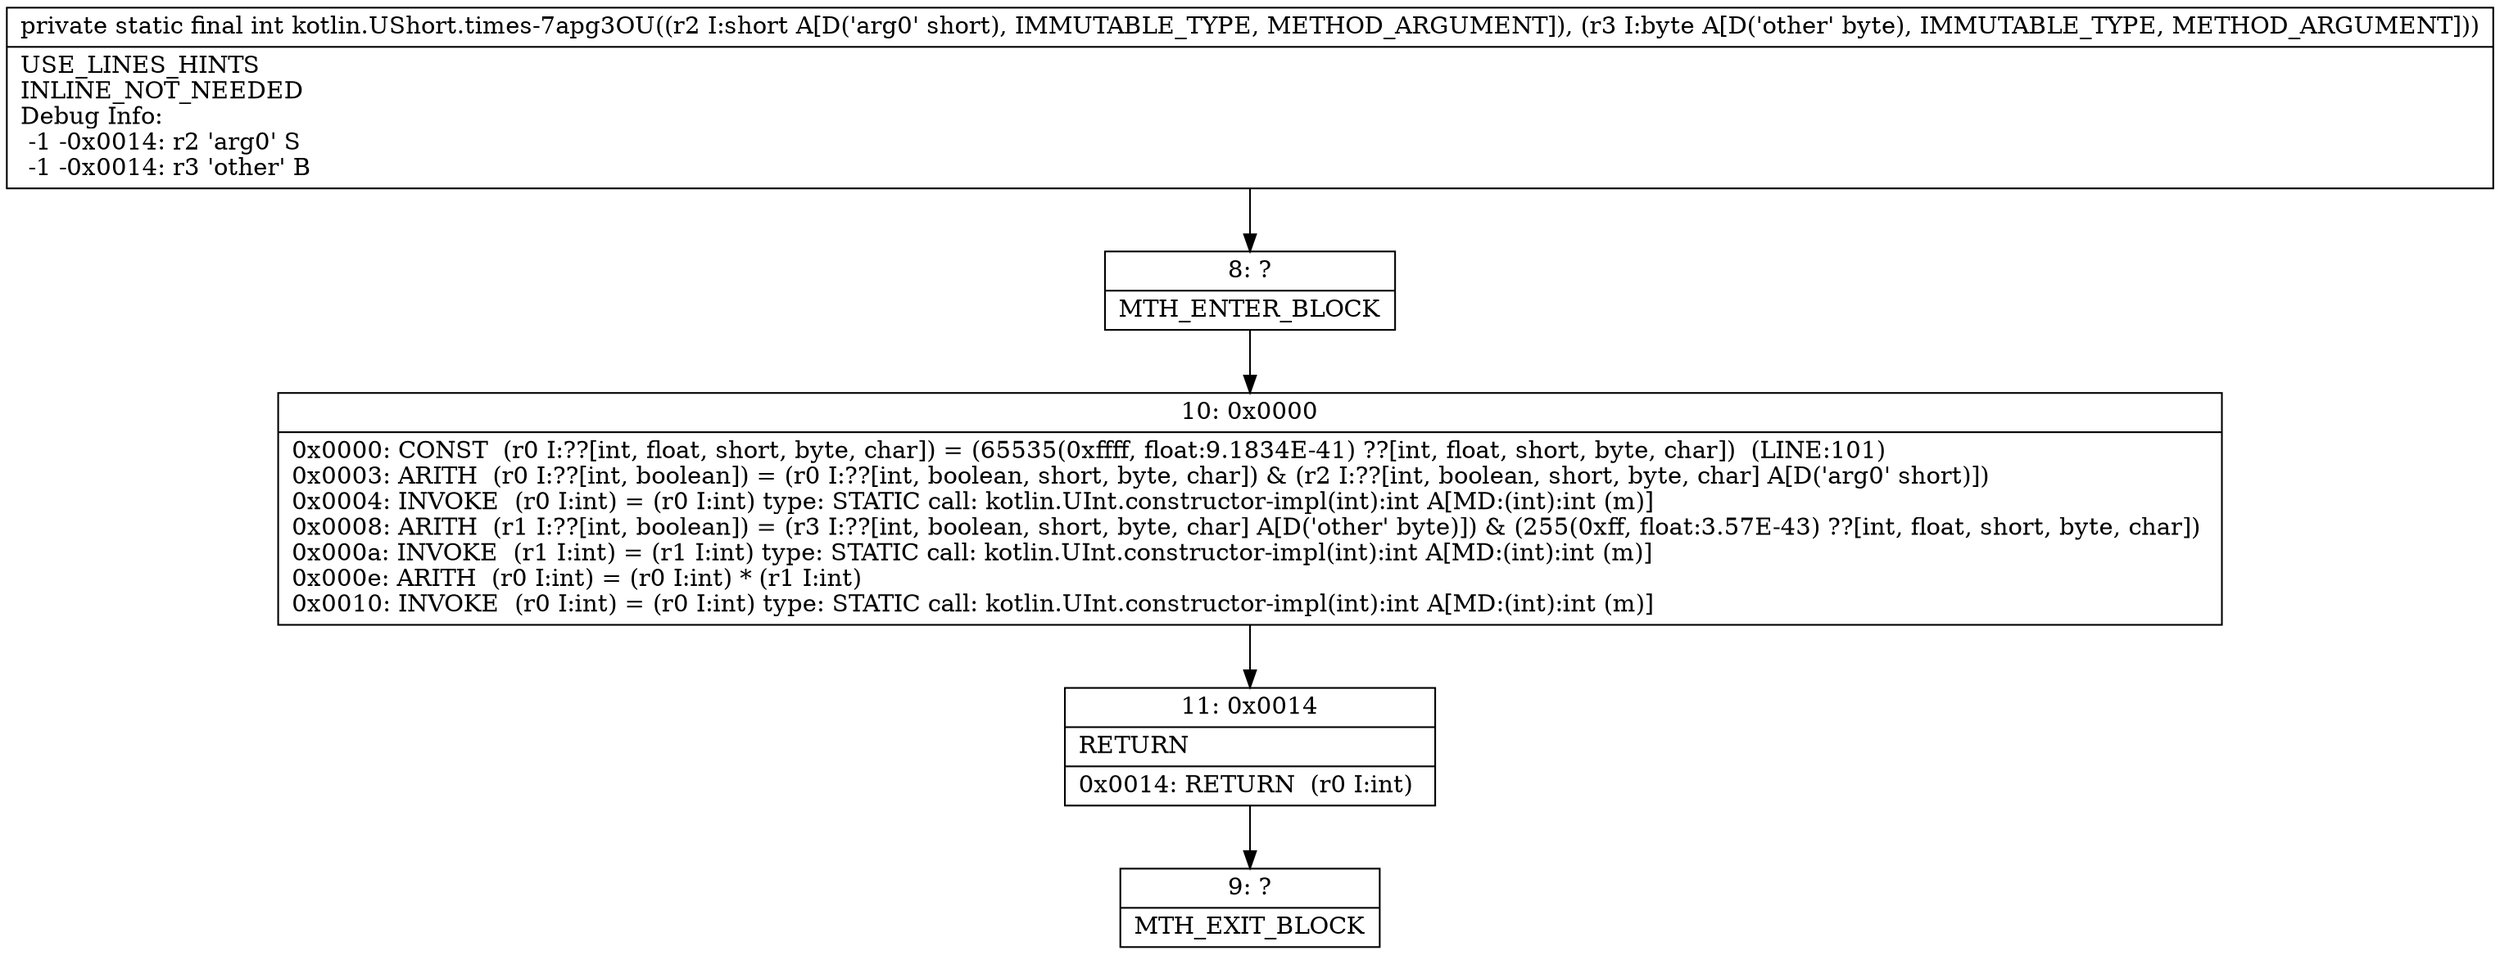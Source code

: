 digraph "CFG forkotlin.UShort.times\-7apg3OU(SB)I" {
Node_8 [shape=record,label="{8\:\ ?|MTH_ENTER_BLOCK\l}"];
Node_10 [shape=record,label="{10\:\ 0x0000|0x0000: CONST  (r0 I:??[int, float, short, byte, char]) = (65535(0xffff, float:9.1834E\-41) ??[int, float, short, byte, char])  (LINE:101)\l0x0003: ARITH  (r0 I:??[int, boolean]) = (r0 I:??[int, boolean, short, byte, char]) & (r2 I:??[int, boolean, short, byte, char] A[D('arg0' short)]) \l0x0004: INVOKE  (r0 I:int) = (r0 I:int) type: STATIC call: kotlin.UInt.constructor\-impl(int):int A[MD:(int):int (m)]\l0x0008: ARITH  (r1 I:??[int, boolean]) = (r3 I:??[int, boolean, short, byte, char] A[D('other' byte)]) & (255(0xff, float:3.57E\-43) ??[int, float, short, byte, char]) \l0x000a: INVOKE  (r1 I:int) = (r1 I:int) type: STATIC call: kotlin.UInt.constructor\-impl(int):int A[MD:(int):int (m)]\l0x000e: ARITH  (r0 I:int) = (r0 I:int) * (r1 I:int) \l0x0010: INVOKE  (r0 I:int) = (r0 I:int) type: STATIC call: kotlin.UInt.constructor\-impl(int):int A[MD:(int):int (m)]\l}"];
Node_11 [shape=record,label="{11\:\ 0x0014|RETURN\l|0x0014: RETURN  (r0 I:int) \l}"];
Node_9 [shape=record,label="{9\:\ ?|MTH_EXIT_BLOCK\l}"];
MethodNode[shape=record,label="{private static final int kotlin.UShort.times\-7apg3OU((r2 I:short A[D('arg0' short), IMMUTABLE_TYPE, METHOD_ARGUMENT]), (r3 I:byte A[D('other' byte), IMMUTABLE_TYPE, METHOD_ARGUMENT]))  | USE_LINES_HINTS\lINLINE_NOT_NEEDED\lDebug Info:\l  \-1 \-0x0014: r2 'arg0' S\l  \-1 \-0x0014: r3 'other' B\l}"];
MethodNode -> Node_8;Node_8 -> Node_10;
Node_10 -> Node_11;
Node_11 -> Node_9;
}

